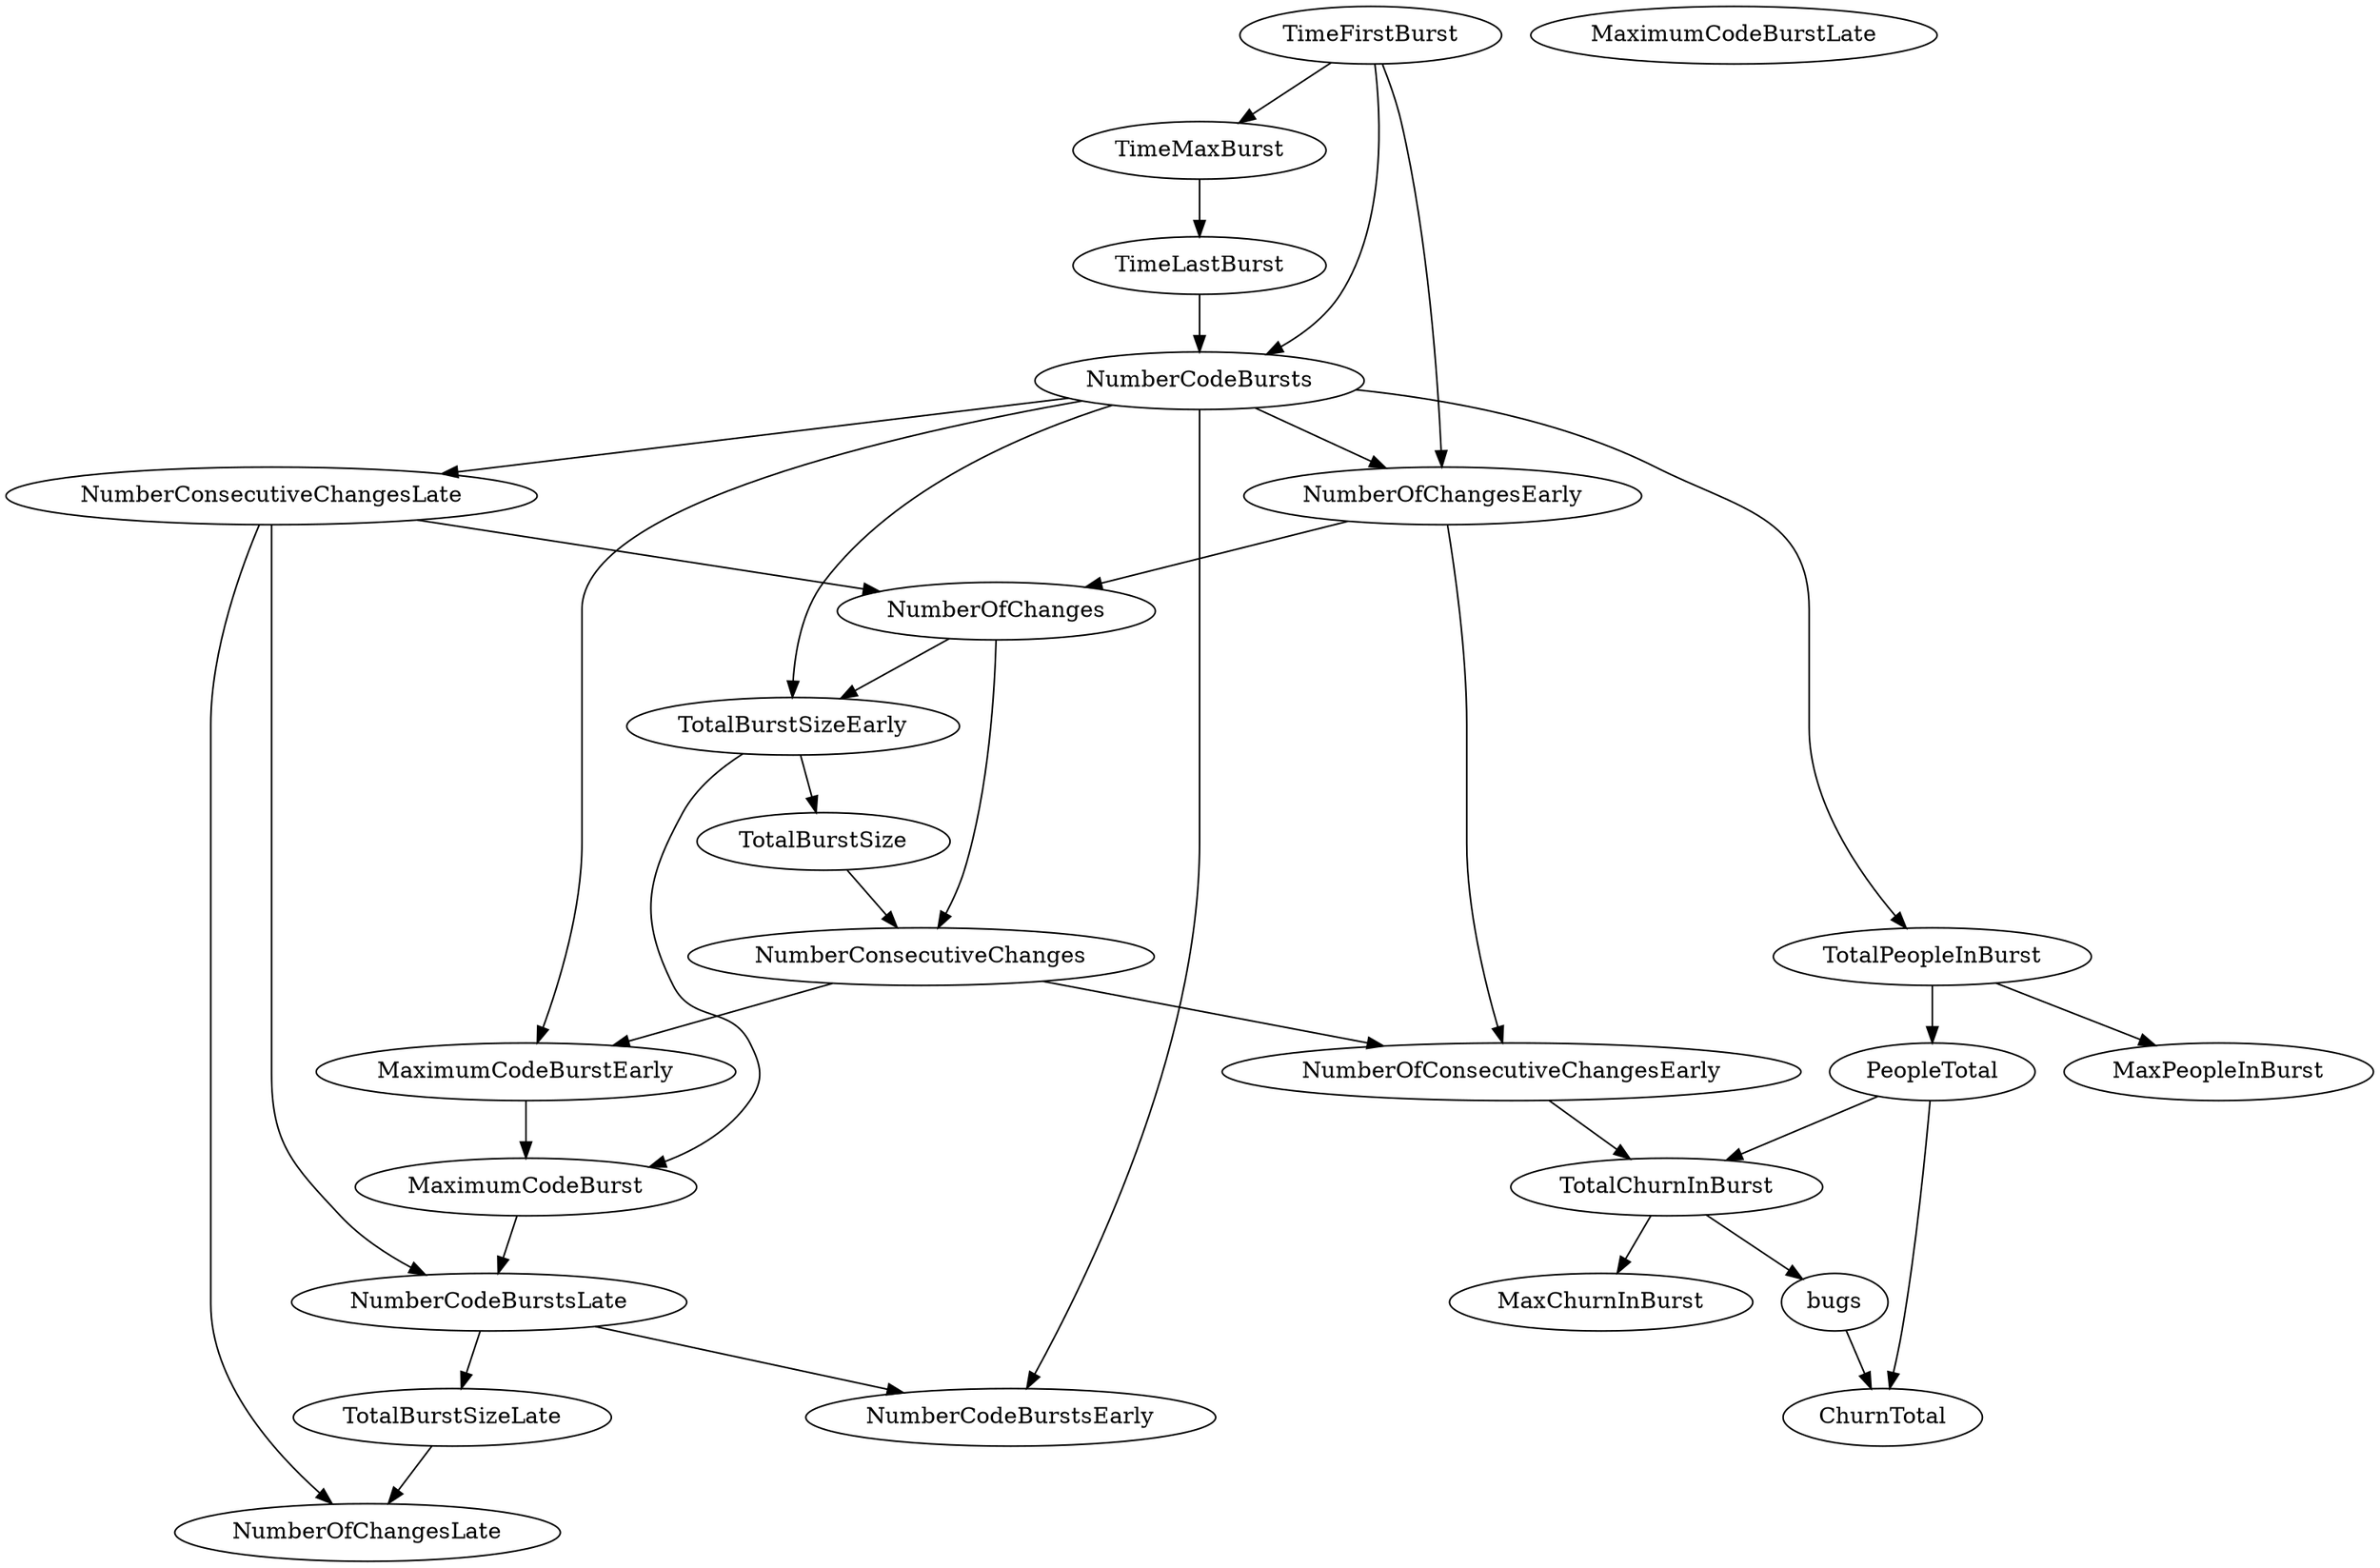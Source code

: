 digraph {
   TotalPeopleInBurst;
   MaximumCodeBurstLate;
   NumberOfChanges;
   MaxPeopleInBurst;
   TotalBurstSizeLate;
   NumberCodeBurstsLate;
   NumberOfChangesLate;
   NumberOfChangesEarly;
   MaxChurnInBurst;
   MaximumCodeBurstEarly;
   NumberCodeBurstsEarly;
   TimeFirstBurst;
   TotalChurnInBurst;
   ChurnTotal;
   MaximumCodeBurst;
   NumberOfConsecutiveChangesEarly;
   NumberConsecutiveChangesLate;
   TotalBurstSizeEarly;
   TotalBurstSize;
   TimeMaxBurst;
   NumberConsecutiveChanges;
   TimeLastBurst;
   NumberCodeBursts;
   PeopleTotal;
   bugs;
   TotalPeopleInBurst -> MaxPeopleInBurst;
   TotalPeopleInBurst -> PeopleTotal;
   NumberOfChanges -> TotalBurstSizeEarly;
   NumberOfChanges -> NumberConsecutiveChanges;
   TotalBurstSizeLate -> NumberOfChangesLate;
   NumberCodeBurstsLate -> TotalBurstSizeLate;
   NumberCodeBurstsLate -> NumberCodeBurstsEarly;
   NumberOfChangesEarly -> NumberOfChanges;
   NumberOfChangesEarly -> NumberOfConsecutiveChangesEarly;
   MaximumCodeBurstEarly -> MaximumCodeBurst;
   TimeFirstBurst -> NumberOfChangesEarly;
   TimeFirstBurst -> TimeMaxBurst;
   TimeFirstBurst -> NumberCodeBursts;
   TotalChurnInBurst -> MaxChurnInBurst;
   TotalChurnInBurst -> bugs;
   MaximumCodeBurst -> NumberCodeBurstsLate;
   NumberOfConsecutiveChangesEarly -> TotalChurnInBurst;
   NumberConsecutiveChangesLate -> NumberOfChanges;
   NumberConsecutiveChangesLate -> NumberCodeBurstsLate;
   NumberConsecutiveChangesLate -> NumberOfChangesLate;
   TotalBurstSizeEarly -> MaximumCodeBurst;
   TotalBurstSizeEarly -> TotalBurstSize;
   TotalBurstSize -> NumberConsecutiveChanges;
   TimeMaxBurst -> TimeLastBurst;
   NumberConsecutiveChanges -> MaximumCodeBurstEarly;
   NumberConsecutiveChanges -> NumberOfConsecutiveChangesEarly;
   TimeLastBurst -> NumberCodeBursts;
   NumberCodeBursts -> TotalPeopleInBurst;
   NumberCodeBursts -> NumberOfChangesEarly;
   NumberCodeBursts -> MaximumCodeBurstEarly;
   NumberCodeBursts -> NumberCodeBurstsEarly;
   NumberCodeBursts -> NumberConsecutiveChangesLate;
   NumberCodeBursts -> TotalBurstSizeEarly;
   PeopleTotal -> TotalChurnInBurst;
   PeopleTotal -> ChurnTotal;
   bugs -> ChurnTotal;
}
